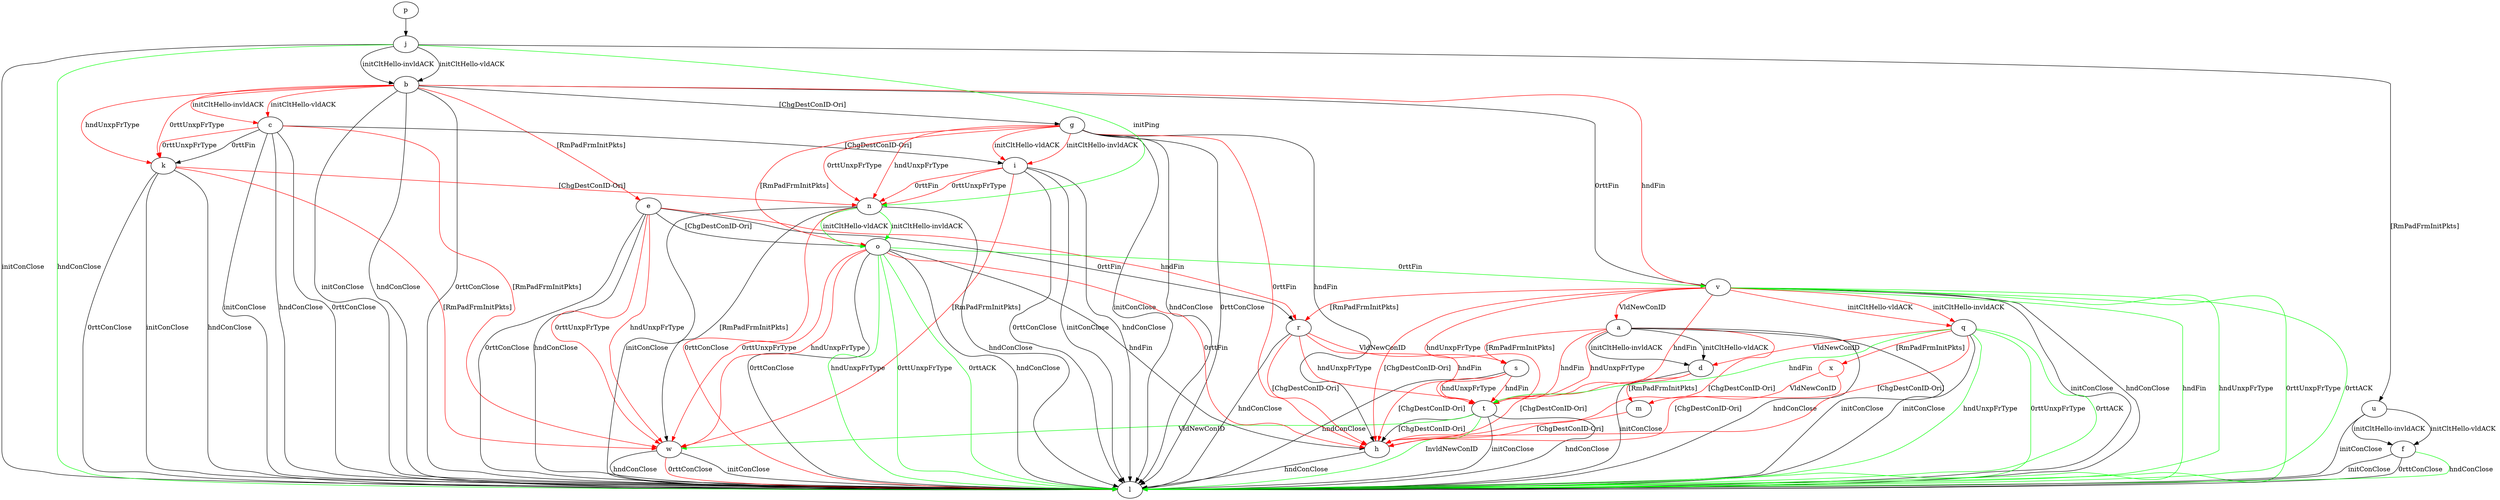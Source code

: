 digraph "" {
	a -> d	[key=0,
		label="initCltHello-vldACK "];
	a -> d	[key=1,
		label="initCltHello-invldACK "];
	a -> h	[key=0,
		color=red,
		label="[ChgDestConID-Ori] "];
	a -> l	[key=0,
		label="initConClose "];
	a -> l	[key=1,
		label="hndConClose "];
	a -> s	[key=0,
		color=red,
		label="[RmPadFrmInitPkts] "];
	a -> t	[key=0,
		color=red,
		label="hndFin "];
	a -> t	[key=1,
		color=red,
		label="hndUnxpFrType "];
	b -> c	[key=0,
		color=red,
		label="initCltHello-vldACK "];
	b -> c	[key=1,
		color=red,
		label="initCltHello-invldACK "];
	b -> e	[key=0,
		color=red,
		label="[RmPadFrmInitPkts] "];
	b -> g	[key=0,
		label="[ChgDestConID-Ori] "];
	b -> k	[key=0,
		color=red,
		label="hndUnxpFrType "];
	b -> k	[key=1,
		color=red,
		label="0rttUnxpFrType "];
	b -> l	[key=0,
		label="initConClose "];
	b -> l	[key=1,
		label="hndConClose "];
	b -> l	[key=2,
		label="0rttConClose "];
	b -> v	[key=0,
		label="0rttFin "];
	b -> v	[key=1,
		color=red,
		label="hndFin "];
	c -> i	[key=0,
		label="[ChgDestConID-Ori] "];
	c -> k	[key=0,
		label="0rttFin "];
	c -> k	[key=1,
		color=red,
		label="0rttUnxpFrType "];
	c -> l	[key=0,
		label="initConClose "];
	c -> l	[key=1,
		label="hndConClose "];
	c -> l	[key=2,
		label="0rttConClose "];
	c -> w	[key=0,
		color=red,
		label="[RmPadFrmInitPkts] "];
	d -> h	[key=0,
		color=red,
		label="[ChgDestConID-Ori] "];
	d -> l	[key=0,
		label="initConClose "];
	d -> m	[key=0,
		color=red,
		label="[RmPadFrmInitPkts] "];
	e -> l	[key=0,
		label="hndConClose "];
	e -> l	[key=1,
		label="0rttConClose "];
	e -> o	[key=0,
		label="[ChgDestConID-Ori] "];
	e -> r	[key=0,
		label="0rttFin "];
	e -> r	[key=1,
		color=red,
		label="hndFin "];
	e -> w	[key=0,
		color=red,
		label="hndUnxpFrType "];
	e -> w	[key=1,
		color=red,
		label="0rttUnxpFrType "];
	f -> l	[key=0,
		label="initConClose "];
	f -> l	[key=1,
		label="0rttConClose "];
	f -> l	[key=2,
		color=green,
		label="hndConClose "];
	g -> h	[key=0,
		label="hndFin "];
	g -> h	[key=1,
		color=red,
		label="0rttFin "];
	g -> i	[key=0,
		color=red,
		label="initCltHello-vldACK "];
	g -> i	[key=1,
		color=red,
		label="initCltHello-invldACK "];
	g -> l	[key=0,
		label="initConClose "];
	g -> l	[key=1,
		label="hndConClose "];
	g -> l	[key=2,
		label="0rttConClose "];
	g -> n	[key=0,
		color=red,
		label="hndUnxpFrType "];
	g -> n	[key=1,
		color=red,
		label="0rttUnxpFrType "];
	g -> o	[key=0,
		color=red,
		label="[RmPadFrmInitPkts] "];
	h -> l	[key=0,
		label="hndConClose "];
	i -> l	[key=0,
		label="initConClose "];
	i -> l	[key=1,
		label="hndConClose "];
	i -> l	[key=2,
		label="0rttConClose "];
	i -> n	[key=0,
		color=red,
		label="0rttFin "];
	i -> n	[key=1,
		color=red,
		label="0rttUnxpFrType "];
	i -> w	[key=0,
		color=red,
		label="[RmPadFrmInitPkts] "];
	j -> b	[key=0,
		label="initCltHello-vldACK "];
	j -> b	[key=1,
		label="initCltHello-invldACK "];
	j -> l	[key=0,
		label="initConClose "];
	j -> l	[key=1,
		color=green,
		label="hndConClose "];
	j -> n	[key=0,
		color=green,
		label="initPing "];
	j -> u	[key=0,
		label="[RmPadFrmInitPkts] "];
	k -> l	[key=0,
		label="initConClose "];
	k -> l	[key=1,
		label="hndConClose "];
	k -> l	[key=2,
		label="0rttConClose "];
	k -> n	[key=0,
		color=red,
		label="[ChgDestConID-Ori] "];
	k -> w	[key=0,
		color=red,
		label="[RmPadFrmInitPkts] "];
	m -> h	[key=0,
		color=red,
		label="[ChgDestConID-Ori] "];
	n -> l	[key=0,
		label="initConClose "];
	n -> l	[key=1,
		label="hndConClose "];
	n -> l	[key=2,
		color=red,
		label="0rttConClose "];
	n -> o	[key=0,
		color=green,
		label="initCltHello-vldACK "];
	n -> o	[key=1,
		color=green,
		label="initCltHello-invldACK "];
	n -> w	[key=0,
		label="[RmPadFrmInitPkts] "];
	o -> h	[key=0,
		label="hndFin "];
	o -> h	[key=1,
		color=red,
		label="0rttFin "];
	o -> l	[key=0,
		label="hndConClose "];
	o -> l	[key=1,
		label="0rttConClose "];
	o -> l	[key=2,
		color=green,
		label="hndUnxpFrType "];
	o -> l	[key=3,
		color=green,
		label="0rttUnxpFrType "];
	o -> l	[key=4,
		color=green,
		label="0rttACK "];
	o -> v	[key=0,
		color=green,
		label="0rttFin "];
	o -> w	[key=0,
		color=red,
		label="hndUnxpFrType "];
	o -> w	[key=1,
		color=red,
		label="0rttUnxpFrType "];
	p -> j	[key=0];
	q -> d	[key=0,
		color=red,
		label="VldNewConID "];
	q -> h	[key=0,
		color=red,
		label="[ChgDestConID-Ori] "];
	q -> l	[key=0,
		label="initConClose "];
	q -> l	[key=1,
		color=green,
		label="hndUnxpFrType "];
	q -> l	[key=2,
		color=green,
		label="0rttUnxpFrType "];
	q -> l	[key=3,
		color=green,
		label="0rttACK "];
	q -> t	[key=0,
		color=green,
		label="hndFin "];
	x	[color=red];
	q -> x	[key=0,
		color=red,
		label="[RmPadFrmInitPkts] "];
	r -> h	[key=0,
		color=red,
		label="[ChgDestConID-Ori] "];
	r -> l	[key=0,
		label="hndConClose "];
	r -> s	[key=0,
		color=red,
		label="VldNewConID "];
	r -> t	[key=0,
		color=red,
		label="hndFin "];
	r -> t	[key=1,
		color=red,
		label="hndUnxpFrType "];
	s -> h	[key=0,
		color=red,
		label="[ChgDestConID-Ori] "];
	s -> l	[key=0,
		label="hndConClose "];
	s -> t	[key=0,
		color=red,
		label="hndFin "];
	s -> t	[key=1,
		color=red,
		label="hndUnxpFrType "];
	t -> h	[key=0,
		label="[ChgDestConID-Ori] "];
	t -> l	[key=0,
		label="initConClose "];
	t -> l	[key=1,
		label="hndConClose "];
	t -> l	[key=2,
		color=green,
		label="InvldNewConID "];
	t -> w	[key=0,
		color=green,
		label="VldNewConID "];
	u -> f	[key=0,
		label="initCltHello-vldACK "];
	u -> f	[key=1,
		label="initCltHello-invldACK "];
	u -> l	[key=0,
		label="initConClose "];
	v -> a	[key=0,
		color=red,
		label="VldNewConID "];
	v -> h	[key=0,
		color=red,
		label="[ChgDestConID-Ori] "];
	v -> l	[key=0,
		label="initConClose "];
	v -> l	[key=1,
		label="hndConClose "];
	v -> l	[key=2,
		color=green,
		label="hndFin "];
	v -> l	[key=3,
		color=green,
		label="hndUnxpFrType "];
	v -> l	[key=4,
		color=green,
		label="0rttUnxpFrType "];
	v -> l	[key=5,
		color=green,
		label="0rttACK "];
	v -> q	[key=0,
		color=red,
		label="initCltHello-vldACK "];
	v -> q	[key=1,
		color=red,
		label="initCltHello-invldACK "];
	v -> r	[key=0,
		color=red,
		label="[RmPadFrmInitPkts] "];
	v -> t	[key=0,
		color=red,
		label="hndFin "];
	v -> t	[key=1,
		color=red,
		label="hndUnxpFrType "];
	w -> l	[key=0,
		label="initConClose "];
	w -> l	[key=1,
		label="hndConClose "];
	w -> l	[key=2,
		color=red,
		label="0rttConClose "];
	x -> h	[key=0,
		color=red,
		label="[ChgDestConID-Ori] "];
	x -> m	[key=0,
		color=red,
		label="VldNewConID "];
}
